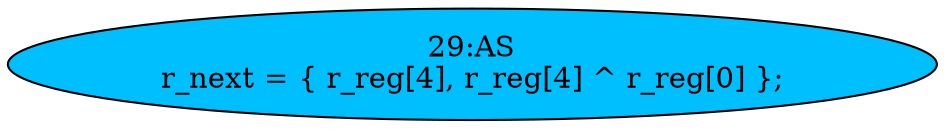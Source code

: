 strict digraph "" {
	node [label="\N"];
	"29:AS"	[ast="<pyverilog.vparser.ast.Assign object at 0x7f75be6e5350>",
		def_var="['r_next']",
		fillcolor=deepskyblue,
		label="29:AS
r_next = { r_reg[4], r_reg[4] ^ r_reg[0] };",
		statements="[]",
		style=filled,
		typ=Assign,
		use_var="['r_reg', 'r_reg', 'r_reg']"];
}
